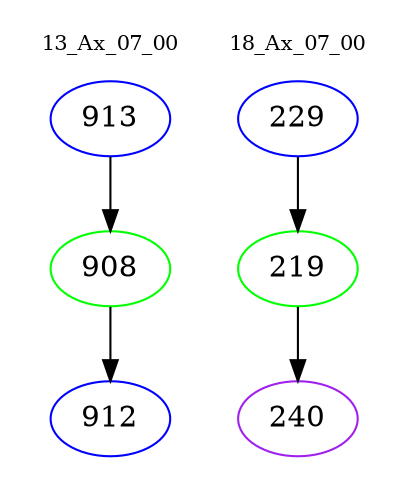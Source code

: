 digraph{
subgraph cluster_0 {
color = white
label = "13_Ax_07_00";
fontsize=10;
T0_913 [label="913", color="blue"]
T0_913 -> T0_908 [color="black"]
T0_908 [label="908", color="green"]
T0_908 -> T0_912 [color="black"]
T0_912 [label="912", color="blue"]
}
subgraph cluster_1 {
color = white
label = "18_Ax_07_00";
fontsize=10;
T1_229 [label="229", color="blue"]
T1_229 -> T1_219 [color="black"]
T1_219 [label="219", color="green"]
T1_219 -> T1_240 [color="black"]
T1_240 [label="240", color="purple"]
}
}
